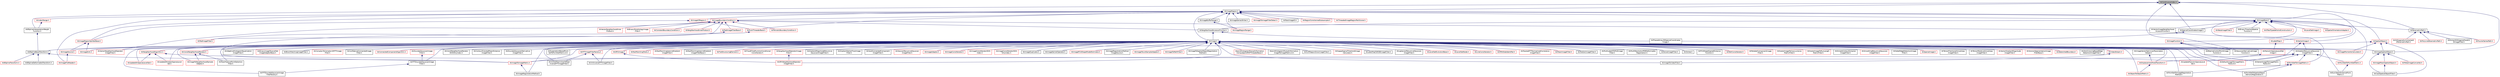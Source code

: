 digraph "itkContinuousIndex.h"
{
 // LATEX_PDF_SIZE
  edge [fontname="Helvetica",fontsize="10",labelfontname="Helvetica",labelfontsize="10"];
  node [fontname="Helvetica",fontsize="10",shape=record];
  Node1 [label="itkContinuousIndex.h",height=0.2,width=0.4,color="black", fillcolor="grey75", style="filled", fontcolor="black",tooltip=" "];
  Node1 -> Node2 [dir="back",color="midnightblue",fontsize="10",style="solid",fontname="Helvetica"];
  Node2 [label="itkBSplineInterpolationWeight\lFunction.h",height=0.2,width=0.4,color="black", fillcolor="white", style="filled",URL="$itkBSplineInterpolationWeightFunction_8h.html",tooltip=" "];
  Node2 -> Node3 [dir="back",color="midnightblue",fontsize="10",style="solid",fontname="Helvetica"];
  Node3 [label="itkBSplineBaseTransform.h",height=0.2,width=0.4,color="black", fillcolor="white", style="filled",URL="$itkBSplineBaseTransform_8h.html",tooltip=" "];
  Node3 -> Node4 [dir="back",color="midnightblue",fontsize="10",style="solid",fontname="Helvetica"];
  Node4 [label="itkBSplineDeformableTransform.h",height=0.2,width=0.4,color="black", fillcolor="white", style="filled",URL="$itkBSplineDeformableTransform_8h.html",tooltip=" "];
  Node3 -> Node5 [dir="back",color="midnightblue",fontsize="10",style="solid",fontname="Helvetica"];
  Node5 [label="itkBSplineTransform.h",height=0.2,width=0.4,color="red", fillcolor="white", style="filled",URL="$itkBSplineTransform_8h.html",tooltip=" "];
  Node3 -> Node7 [dir="back",color="midnightblue",fontsize="10",style="solid",fontname="Helvetica"];
  Node7 [label="itkImageToImageMetric.h",height=0.2,width=0.4,color="red", fillcolor="white", style="filled",URL="$itkImageToImageMetric_8h.html",tooltip=" "];
  Node7 -> Node16 [dir="back",color="midnightblue",fontsize="10",style="solid",fontname="Helvetica"];
  Node16 [label="itkImageRegistrationMethod.h",height=0.2,width=0.4,color="black", fillcolor="white", style="filled",URL="$itkImageRegistrationMethod_8h.html",tooltip=" "];
  Node1 -> Node26 [dir="back",color="midnightblue",fontsize="10",style="solid",fontname="Helvetica"];
  Node26 [label="itkGaussianDerivativeImage\lFunction.h",height=0.2,width=0.4,color="black", fillcolor="white", style="filled",URL="$itkGaussianDerivativeImageFunction_8h.html",tooltip=" "];
  Node1 -> Node27 [dir="back",color="midnightblue",fontsize="10",style="solid",fontname="Helvetica"];
  Node27 [label="itkImageRegion.h",height=0.2,width=0.4,color="black", fillcolor="white", style="filled",URL="$itkImageRegion_8h.html",tooltip=" "];
  Node27 -> Node28 [dir="back",color="midnightblue",fontsize="10",style="solid",fontname="Helvetica"];
  Node28 [label="itkImage.h",height=0.2,width=0.4,color="black", fillcolor="white", style="filled",URL="$itkImage_8h.html",tooltip=" "];
  Node28 -> Node29 [dir="back",color="midnightblue",fontsize="10",style="solid",fontname="Helvetica"];
  Node29 [label="itkAdaptiveHistogramEqualization\lImageFilter.h",height=0.2,width=0.4,color="black", fillcolor="white", style="filled",URL="$itkAdaptiveHistogramEqualizationImageFilter_8h.html",tooltip=" "];
  Node28 -> Node3 [dir="back",color="midnightblue",fontsize="10",style="solid",fontname="Helvetica"];
  Node28 -> Node30 [dir="back",color="midnightblue",fontsize="10",style="solid",fontname="Helvetica"];
  Node30 [label="itkBSplineControlPointImage\lFunction.h",height=0.2,width=0.4,color="black", fillcolor="white", style="filled",URL="$itkBSplineControlPointImageFunction_8h.html",tooltip=" "];
  Node28 -> Node31 [dir="back",color="midnightblue",fontsize="10",style="solid",fontname="Helvetica"];
  Node31 [label="itkBinaryImageToLevelSet\lImageAdaptorBase.h",height=0.2,width=0.4,color="red", fillcolor="white", style="filled",URL="$itkBinaryImageToLevelSetImageAdaptorBase_8h.html",tooltip=" "];
  Node28 -> Node33 [dir="back",color="midnightblue",fontsize="10",style="solid",fontname="Helvetica"];
  Node33 [label="itkBlockMatchingImageFilter.h",height=0.2,width=0.4,color="black", fillcolor="white", style="filled",URL="$itkBlockMatchingImageFilter_8h.html",tooltip=" "];
  Node28 -> Node34 [dir="back",color="midnightblue",fontsize="10",style="solid",fontname="Helvetica"];
  Node34 [label="itkComplexToComplex1DFFTImage\lFilter.h",height=0.2,width=0.4,color="red", fillcolor="white", style="filled",URL="$itkComplexToComplex1DFFTImageFilter_8h.html",tooltip=" "];
  Node28 -> Node37 [dir="back",color="midnightblue",fontsize="10",style="solid",fontname="Helvetica"];
  Node37 [label="itkConfidenceConnectedImage\lFilter.h",height=0.2,width=0.4,color="black", fillcolor="white", style="filled",URL="$itkConfidenceConnectedImageFilter_8h.html",tooltip=" "];
  Node28 -> Node38 [dir="back",color="midnightblue",fontsize="10",style="solid",fontname="Helvetica"];
  Node38 [label="itkConnectedComponentAlgorithm.h",height=0.2,width=0.4,color="red", fillcolor="white", style="filled",URL="$itkConnectedComponentAlgorithm_8h.html",tooltip=" "];
  Node28 -> Node42 [dir="back",color="midnightblue",fontsize="10",style="solid",fontname="Helvetica"];
  Node42 [label="itkConstNeighborhoodIterator.h",height=0.2,width=0.4,color="red", fillcolor="white", style="filled",URL="$itkConstNeighborhoodIterator_8h.html",tooltip=" "];
  Node42 -> Node138 [dir="back",color="midnightblue",fontsize="10",style="solid",fontname="Helvetica"];
  Node138 [label="itkImageToNeighborhoodSample\lAdaptor.h",height=0.2,width=0.4,color="red", fillcolor="white", style="filled",URL="$itkImageToNeighborhoodSampleAdaptor_8h.html",tooltip=" "];
  Node42 -> Node147 [dir="back",color="midnightblue",fontsize="10",style="solid",fontname="Helvetica"];
  Node147 [label="itkMaskFeaturePointSelection\lFilter.h",height=0.2,width=0.4,color="black", fillcolor="white", style="filled",URL="$itkMaskFeaturePointSelectionFilter_8h.html",tooltip=" "];
  Node28 -> Node211 [dir="back",color="midnightblue",fontsize="10",style="solid",fontname="Helvetica"];
  Node211 [label="itkConstNeighborhoodIterator\lWithOnlyIndex.h",height=0.2,width=0.4,color="black", fillcolor="white", style="filled",URL="$itkConstNeighborhoodIteratorWithOnlyIndex_8h.html",tooltip=" "];
  Node28 -> Node212 [dir="back",color="midnightblue",fontsize="10",style="solid",fontname="Helvetica"];
  Node212 [label="itkContourDirectedMeanDistance\lImageFilter.h",height=0.2,width=0.4,color="black", fillcolor="white", style="filled",URL="$itkContourDirectedMeanDistanceImageFilter_8h.html",tooltip=" "];
  Node28 -> Node213 [dir="back",color="midnightblue",fontsize="10",style="solid",fontname="Helvetica"];
  Node213 [label="itkDefaultImageToImageMetric\lTraitsv4.h",height=0.2,width=0.4,color="red", fillcolor="white", style="filled",URL="$itkDefaultImageToImageMetricTraitsv4_8h.html",tooltip=" "];
  Node28 -> Node225 [dir="back",color="midnightblue",fontsize="10",style="solid",fontname="Helvetica"];
  Node225 [label="itkDiscreteGaussianDerivative\lImageFilter.h",height=0.2,width=0.4,color="black", fillcolor="white", style="filled",URL="$itkDiscreteGaussianDerivativeImageFilter_8h.html",tooltip=" "];
  Node28 -> Node226 [dir="back",color="midnightblue",fontsize="10",style="solid",fontname="Helvetica"];
  Node226 [label="itkDiscreteGaussianImage\lFilter.h",height=0.2,width=0.4,color="red", fillcolor="white", style="filled",URL="$itkDiscreteGaussianImageFilter_8h.html",tooltip=" "];
  Node226 -> Node227 [dir="back",color="midnightblue",fontsize="10",style="solid",fontname="Helvetica"];
  Node227 [label="itkFFTDiscreteGaussianImage\lFilter.h",height=0.2,width=0.4,color="black", fillcolor="white", style="filled",URL="$itkFFTDiscreteGaussianImageFilter_8h.html",tooltip=" "];
  Node227 -> Node228 [dir="back",color="midnightblue",fontsize="10",style="solid",fontname="Helvetica"];
  Node228 [label="itkFFTDiscreteGaussianImage\lFilterFactory.h",height=0.2,width=0.4,color="black", fillcolor="white", style="filled",URL="$itkFFTDiscreteGaussianImageFilterFactory_8h.html",tooltip=" "];
  Node28 -> Node230 [dir="back",color="midnightblue",fontsize="10",style="solid",fontname="Helvetica"];
  Node230 [label="itkDisplacementFieldTransform.h",height=0.2,width=0.4,color="red", fillcolor="white", style="filled",URL="$itkDisplacementFieldTransform_8h.html",tooltip=" "];
  Node230 -> Node236 [dir="back",color="midnightblue",fontsize="10",style="solid",fontname="Helvetica"];
  Node236 [label="itkObjectToObjectMetric.h",height=0.2,width=0.4,color="red", fillcolor="white", style="filled",URL="$itkObjectToObjectMetric_8h.html",tooltip=" "];
  Node28 -> Node248 [dir="back",color="midnightblue",fontsize="10",style="solid",fontname="Helvetica"];
  Node248 [label="itkEuclideanDistancePoint\lMetric.h",height=0.2,width=0.4,color="black", fillcolor="white", style="filled",URL="$itkEuclideanDistancePointMetric_8h.html",tooltip=" "];
  Node28 -> Node241 [dir="back",color="midnightblue",fontsize="10",style="solid",fontname="Helvetica"];
  Node241 [label="itkExpectationBasedPoint\lSetToPointSetMetricv4.h",height=0.2,width=0.4,color="black", fillcolor="white", style="filled",URL="$itkExpectationBasedPointSetToPointSetMetricv4_8h.html",tooltip=" "];
  Node28 -> Node227 [dir="back",color="midnightblue",fontsize="10",style="solid",fontname="Helvetica"];
  Node28 -> Node228 [dir="back",color="midnightblue",fontsize="10",style="solid",fontname="Helvetica"];
  Node28 -> Node249 [dir="back",color="midnightblue",fontsize="10",style="solid",fontname="Helvetica"];
  Node249 [label="itkFFTImageFilterFactory.h",height=0.2,width=0.4,color="red", fillcolor="white", style="filled",URL="$itkFFTImageFilterFactory_8h.html",tooltip=" "];
  Node249 -> Node260 [dir="back",color="midnightblue",fontsize="10",style="solid",fontname="Helvetica"];
  Node260 [label="itkVnlHalfHermitianToReal\lInverseFFTImageFilter.h",height=0.2,width=0.4,color="black", fillcolor="white", style="filled",URL="$itkVnlHalfHermitianToRealInverseFFTImageFilter_8h.html",tooltip=" "];
  Node249 -> Node262 [dir="back",color="midnightblue",fontsize="10",style="solid",fontname="Helvetica"];
  Node262 [label="itkVnlInverseFFTImageFilter.h",height=0.2,width=0.4,color="black", fillcolor="white", style="filled",URL="$itkVnlInverseFFTImageFilter_8h.html",tooltip=" "];
  Node28 -> Node264 [dir="back",color="midnightblue",fontsize="10",style="solid",fontname="Helvetica"];
  Node264 [label="itkFastMarchingTraits.h",height=0.2,width=0.4,color="red", fillcolor="white", style="filled",URL="$itkFastMarchingTraits_8h.html",tooltip=" "];
  Node28 -> Node272 [dir="back",color="midnightblue",fontsize="10",style="solid",fontname="Helvetica"];
  Node272 [label="itkFastMarchingUpwindGradient\lImageFilter.h",height=0.2,width=0.4,color="red", fillcolor="white", style="filled",URL="$itkFastMarchingUpwindGradientImageFilter_8h.html",tooltip=" "];
  Node28 -> Node188 [dir="back",color="midnightblue",fontsize="10",style="solid",fontname="Helvetica"];
  Node188 [label="itkFastMarchingUpwindGradient\lImageFilterBase.h",height=0.2,width=0.4,color="black", fillcolor="white", style="filled",URL="$itkFastMarchingUpwindGradientImageFilterBase_8h.html",tooltip=" "];
  Node28 -> Node274 [dir="back",color="midnightblue",fontsize="10",style="solid",fontname="Helvetica"];
  Node274 [label="itkFlatStructuringElement.h",height=0.2,width=0.4,color="red", fillcolor="white", style="filled",URL="$itkFlatStructuringElement_8h.html",tooltip=" "];
  Node28 -> Node277 [dir="back",color="midnightblue",fontsize="10",style="solid",fontname="Helvetica"];
  Node277 [label="itkFloodFilledFunctionConditional\lConstIterator.h",height=0.2,width=0.4,color="red", fillcolor="white", style="filled",URL="$itkFloodFilledFunctionConditionalConstIterator_8h.html",tooltip=" "];
  Node28 -> Node282 [dir="back",color="midnightblue",fontsize="10",style="solid",fontname="Helvetica"];
  Node282 [label="itkGPUImage.h",height=0.2,width=0.4,color="red", fillcolor="white", style="filled",URL="$itkGPUImage_8h.html",tooltip=" "];
  Node282 -> Node292 [dir="back",color="midnightblue",fontsize="10",style="solid",fontname="Helvetica"];
  Node292 [label="itkGPUNeighborhoodOperator\lImageFilter.h",height=0.2,width=0.4,color="red", fillcolor="white", style="filled",URL="$itkGPUNeighborhoodOperatorImageFilter_8h.html",tooltip=" "];
  Node28 -> Node292 [dir="back",color="midnightblue",fontsize="10",style="solid",fontname="Helvetica"];
  Node28 -> Node26 [dir="back",color="midnightblue",fontsize="10",style="solid",fontname="Helvetica"];
  Node28 -> Node294 [dir="back",color="midnightblue",fontsize="10",style="solid",fontname="Helvetica"];
  Node294 [label="itkGradientMagnitudeRecursive\lGaussianImageFilter.h",height=0.2,width=0.4,color="black", fillcolor="white", style="filled",URL="$itkGradientMagnitudeRecursiveGaussianImageFilter_8h.html",tooltip=" "];
  Node28 -> Node295 [dir="back",color="midnightblue",fontsize="10",style="solid",fontname="Helvetica"];
  Node295 [label="itkGradientRecursiveGaussian\lImageFilter.h",height=0.2,width=0.4,color="black", fillcolor="white", style="filled",URL="$itkGradientRecursiveGaussianImageFilter_8h.html",tooltip=" "];
  Node295 -> Node213 [dir="back",color="midnightblue",fontsize="10",style="solid",fontname="Helvetica"];
  Node295 -> Node7 [dir="back",color="midnightblue",fontsize="10",style="solid",fontname="Helvetica"];
  Node295 -> Node296 [dir="back",color="midnightblue",fontsize="10",style="solid",fontname="Helvetica"];
  Node296 [label="itkPointSetToImageMetric.h",height=0.2,width=0.4,color="red", fillcolor="white", style="filled",URL="$itkPointSetToImageMetric_8h.html",tooltip=" "];
  Node296 -> Node300 [dir="back",color="midnightblue",fontsize="10",style="solid",fontname="Helvetica"];
  Node300 [label="itkPointSetToImageRegistration\lMethod.h",height=0.2,width=0.4,color="black", fillcolor="white", style="filled",URL="$itkPointSetToImageRegistrationMethod_8h.html",tooltip=" "];
  Node296 -> Node301 [dir="back",color="midnightblue",fontsize="10",style="solid",fontname="Helvetica"];
  Node301 [label="itkPointSetToSpatialObject\lDemonsRegistration.h",height=0.2,width=0.4,color="black", fillcolor="white", style="filled",URL="$itkPointSetToSpatialObjectDemonsRegistration_8h.html",tooltip=" "];
  Node295 -> Node302 [dir="back",color="midnightblue",fontsize="10",style="solid",fontname="Helvetica"];
  Node302 [label="itkPointSetToPointSetMetric.h",height=0.2,width=0.4,color="red", fillcolor="white", style="filled",URL="$itkPointSetToPointSetMetric_8h.html",tooltip=" "];
  Node302 -> Node248 [dir="back",color="midnightblue",fontsize="10",style="solid",fontname="Helvetica"];
  Node295 -> Node304 [dir="back",color="midnightblue",fontsize="10",style="solid",fontname="Helvetica"];
  Node304 [label="itkVectorImageToImageMetric\lTraitsv4.h",height=0.2,width=0.4,color="black", fillcolor="white", style="filled",URL="$itkVectorImageToImageMetricTraitsv4_8h.html",tooltip=" "];
  Node28 -> Node305 [dir="back",color="midnightblue",fontsize="10",style="solid",fontname="Helvetica"];
  Node305 [label="itkGradientVectorFlowImage\lFilter.h",height=0.2,width=0.4,color="black", fillcolor="white", style="filled",URL="$itkGradientVectorFlowImageFilter_8h.html",tooltip=" "];
  Node28 -> Node306 [dir="back",color="midnightblue",fontsize="10",style="solid",fontname="Helvetica"];
  Node306 [label="itkHardConnectedComponent\lImageFilter.h",height=0.2,width=0.4,color="black", fillcolor="white", style="filled",URL="$itkHardConnectedComponentImageFilter_8h.html",tooltip=" "];
  Node28 -> Node307 [dir="back",color="midnightblue",fontsize="10",style="solid",fontname="Helvetica"];
  Node307 [label="itkHessianRecursiveGaussian\lImageFilter.h",height=0.2,width=0.4,color="red", fillcolor="white", style="filled",URL="$itkHessianRecursiveGaussianImageFilter_8h.html",tooltip=" "];
  Node28 -> Node309 [dir="back",color="midnightblue",fontsize="10",style="solid",fontname="Helvetica"];
  Node309 [label="itkImageAdaptor.h",height=0.2,width=0.4,color="red", fillcolor="white", style="filled",URL="$itkImageAdaptor_8h.html",tooltip=" "];
  Node28 -> Node336 [dir="back",color="midnightblue",fontsize="10",style="solid",fontname="Helvetica"];
  Node336 [label="itkImageConstIterator.h",height=0.2,width=0.4,color="red", fillcolor="white", style="filled",URL="$itkImageConstIterator_8h.html",tooltip=" "];
  Node28 -> Node383 [dir="back",color="midnightblue",fontsize="10",style="solid",fontname="Helvetica"];
  Node383 [label="itkImageConstIteratorWith\lIndex.h",height=0.2,width=0.4,color="red", fillcolor="white", style="filled",URL="$itkImageConstIteratorWithIndex_8h.html",tooltip=" "];
  Node28 -> Node527 [dir="back",color="midnightblue",fontsize="10",style="solid",fontname="Helvetica"];
  Node527 [label="itkImageConstIteratorWith\lOnlyIndex.h",height=0.2,width=0.4,color="red", fillcolor="white", style="filled",URL="$itkImageConstIteratorWithOnlyIndex_8h.html",tooltip=" "];
  Node28 -> Node530 [dir="back",color="midnightblue",fontsize="10",style="solid",fontname="Helvetica"];
  Node530 [label="itkImageDuplicator.h",height=0.2,width=0.4,color="black", fillcolor="white", style="filled",URL="$itkImageDuplicator_8h.html",tooltip=" "];
  Node28 -> Node531 [dir="back",color="midnightblue",fontsize="10",style="solid",fontname="Helvetica"];
  Node531 [label="itkImageKernelOperator.h",height=0.2,width=0.4,color="black", fillcolor="white", style="filled",URL="$itkImageKernelOperator_8h.html",tooltip=" "];
  Node28 -> Node532 [dir="back",color="midnightblue",fontsize="10",style="solid",fontname="Helvetica"];
  Node532 [label="itkImageMomentsCalculator.h",height=0.2,width=0.4,color="red", fillcolor="white", style="filled",URL="$itkImageMomentsCalculator_8h.html",tooltip=" "];
  Node28 -> Node357 [dir="back",color="midnightblue",fontsize="10",style="solid",fontname="Helvetica"];
  Node357 [label="itkImagePCAShapeModelEstimator.h",height=0.2,width=0.4,color="red", fillcolor="white", style="filled",URL="$itkImagePCAShapeModelEstimator_8h.html",tooltip=" "];
  Node28 -> Node16 [dir="back",color="midnightblue",fontsize="10",style="solid",fontname="Helvetica"];
  Node28 -> Node408 [dir="back",color="midnightblue",fontsize="10",style="solid",fontname="Helvetica"];
  Node408 [label="itkImageRegistrationMethod\lImageSource.h",height=0.2,width=0.4,color="black", fillcolor="white", style="filled",URL="$itkImageRegistrationMethodImageSource_8h.html",tooltip=" "];
  Node28 -> Node535 [dir="back",color="midnightblue",fontsize="10",style="solid",fontname="Helvetica"];
  Node535 [label="itkImageSink.h",height=0.2,width=0.4,color="red", fillcolor="white", style="filled",URL="$itkImageSink_8h.html",tooltip=" "];
  Node28 -> Node556 [dir="back",color="midnightblue",fontsize="10",style="solid",fontname="Helvetica"];
  Node556 [label="itkImageSource.h",height=0.2,width=0.4,color="red", fillcolor="white", style="filled",URL="$itkImageSource_8h.html",tooltip=" "];
  Node556 -> Node563 [dir="back",color="midnightblue",fontsize="10",style="solid",fontname="Helvetica"];
  Node563 [label="itkImageFileReader.h",height=0.2,width=0.4,color="red", fillcolor="white", style="filled",URL="$itkImageFileReader_8h.html",tooltip=" "];
  Node28 -> Node804 [dir="back",color="midnightblue",fontsize="10",style="solid",fontname="Helvetica"];
  Node804 [label="itkImageSpatialObject.h",height=0.2,width=0.4,color="black", fillcolor="white", style="filled",URL="$itkImageSpatialObject_8h.html",tooltip=" "];
  Node804 -> Node524 [dir="back",color="midnightblue",fontsize="10",style="solid",fontname="Helvetica"];
  Node524 [label="itkCastSpatialObjectFilter.h",height=0.2,width=0.4,color="black", fillcolor="white", style="filled",URL="$itkCastSpatialObjectFilter_8h.html",tooltip=" "];
  Node804 -> Node523 [dir="back",color="midnightblue",fontsize="10",style="solid",fontname="Helvetica"];
  Node523 [label="itkImageMaskSpatialObject.h",height=0.2,width=0.4,color="red", fillcolor="white", style="filled",URL="$itkImageMaskSpatialObject_8h.html",tooltip=" "];
  Node523 -> Node524 [dir="back",color="midnightblue",fontsize="10",style="solid",fontname="Helvetica"];
  Node804 -> Node805 [dir="back",color="midnightblue",fontsize="10",style="solid",fontname="Helvetica"];
  Node805 [label="itkMetaImageConverter.h",height=0.2,width=0.4,color="red", fillcolor="white", style="filled",URL="$itkMetaImageConverter_8h.html",tooltip=" "];
  Node28 -> Node362 [dir="back",color="midnightblue",fontsize="10",style="solid",fontname="Helvetica"];
  Node362 [label="itkImageToListSampleAdaptor.h",height=0.2,width=0.4,color="red", fillcolor="white", style="filled",URL="$itkImageToListSampleAdaptor_8h.html",tooltip=" "];
  Node28 -> Node138 [dir="back",color="midnightblue",fontsize="10",style="solid",fontname="Helvetica"];
  Node28 -> Node806 [dir="back",color="midnightblue",fontsize="10",style="solid",fontname="Helvetica"];
  Node806 [label="itkImageToPathFilter.h",height=0.2,width=0.4,color="red", fillcolor="white", style="filled",URL="$itkImageToPathFilter_8h.html",tooltip=" "];
  Node28 -> Node807 [dir="back",color="midnightblue",fontsize="10",style="solid",fontname="Helvetica"];
  Node807 [label="itkImageToSpatialObjectRegistration\lMethod.h",height=0.2,width=0.4,color="black", fillcolor="white", style="filled",URL="$itkImageToSpatialObjectRegistrationMethod_8h.html",tooltip=" "];
  Node28 -> Node808 [dir="back",color="midnightblue",fontsize="10",style="solid",fontname="Helvetica"];
  Node808 [label="itkImageToVideoFilter.h",height=0.2,width=0.4,color="black", fillcolor="white", style="filled",URL="$itkImageToVideoFilter_8h.html",tooltip=" "];
  Node28 -> Node809 [dir="back",color="midnightblue",fontsize="10",style="solid",fontname="Helvetica"];
  Node809 [label="itkImageVectorOptimizerParameters\lHelper.h",height=0.2,width=0.4,color="black", fillcolor="white", style="filled",URL="$itkImageVectorOptimizerParametersHelper_8h.html",tooltip=" "];
  Node809 -> Node230 [dir="back",color="midnightblue",fontsize="10",style="solid",fontname="Helvetica"];
  Node28 -> Node810 [dir="back",color="midnightblue",fontsize="10",style="solid",fontname="Helvetica"];
  Node810 [label="itkJointHistogramMutualInformation\lComputeJointPDFThreaderBase.h",height=0.2,width=0.4,color="red", fillcolor="white", style="filled",URL="$itkJointHistogramMutualInformationComputeJointPDFThreaderBase_8h.html",tooltip=" "];
  Node28 -> Node222 [dir="back",color="midnightblue",fontsize="10",style="solid",fontname="Helvetica"];
  Node222 [label="itkJointHistogramMutualInformation\lImageToImageMetricv4.h",height=0.2,width=0.4,color="black", fillcolor="white", style="filled",URL="$itkJointHistogramMutualInformationImageToImageMetricv4_8h.html",tooltip=" "];
  Node28 -> Node369 [dir="back",color="midnightblue",fontsize="10",style="solid",fontname="Helvetica"];
  Node369 [label="itkKLMRegionGrowImageFilter.h",height=0.2,width=0.4,color="black", fillcolor="white", style="filled",URL="$itkKLMRegionGrowImageFilter_8h.html",tooltip=" "];
  Node28 -> Node812 [dir="back",color="midnightblue",fontsize="10",style="solid",fontname="Helvetica"];
  Node812 [label="itkKappaSigmaThresholdImage\lCalculator.h",height=0.2,width=0.4,color="red", fillcolor="white", style="filled",URL="$itkKappaSigmaThresholdImageCalculator_8h.html",tooltip=" "];
  Node28 -> Node723 [dir="back",color="midnightblue",fontsize="10",style="solid",fontname="Helvetica"];
  Node723 [label="itkLabelMapToRGBImageFilter.h",height=0.2,width=0.4,color="black", fillcolor="white", style="filled",URL="$itkLabelMapToRGBImageFilter_8h.html",tooltip=" "];
  Node28 -> Node663 [dir="back",color="midnightblue",fontsize="10",style="solid",fontname="Helvetica"];
  Node663 [label="itkLaplacianRecursiveGaussian\lImageFilter.h",height=0.2,width=0.4,color="black", fillcolor="white", style="filled",URL="$itkLaplacianRecursiveGaussianImageFilter_8h.html",tooltip=" "];
  Node28 -> Node412 [dir="back",color="midnightblue",fontsize="10",style="solid",fontname="Helvetica"];
  Node412 [label="itkLevelSetEvolutionBase.h",height=0.2,width=0.4,color="red", fillcolor="white", style="filled",URL="$itkLevelSetEvolutionBase_8h.html",tooltip=" "];
  Node28 -> Node813 [dir="back",color="midnightblue",fontsize="10",style="solid",fontname="Helvetica"];
  Node813 [label="itkLevelSetNode.h",height=0.2,width=0.4,color="red", fillcolor="white", style="filled",URL="$itkLevelSetNode_8h.html",tooltip=" "];
  Node28 -> Node819 [dir="back",color="midnightblue",fontsize="10",style="solid",fontname="Helvetica"];
  Node819 [label="itkLineConstIterator.h",height=0.2,width=0.4,color="red", fillcolor="white", style="filled",URL="$itkLineConstIterator_8h.html",tooltip=" "];
  Node28 -> Node821 [dir="back",color="midnightblue",fontsize="10",style="solid",fontname="Helvetica"];
  Node821 [label="itkMRASlabIdentifier.h",height=0.2,width=0.4,color="red", fillcolor="white", style="filled",URL="$itkMRASlabIdentifier_8h.html",tooltip=" "];
  Node28 -> Node822 [dir="back",color="midnightblue",fontsize="10",style="solid",fontname="Helvetica"];
  Node822 [label="itkMalcolmSparseLevelSet\lImage.h",height=0.2,width=0.4,color="red", fillcolor="white", style="filled",URL="$itkMalcolmSparseLevelSetImage_8h.html",tooltip=" "];
  Node822 -> Node178 [dir="back",color="midnightblue",fontsize="10",style="solid",fontname="Helvetica"];
  Node178 [label="itkUpdateMalcolmSparseLevel\lSet.h",height=0.2,width=0.4,color="red", fillcolor="white", style="filled",URL="$itkUpdateMalcolmSparseLevelSet_8h.html",tooltip=" "];
  Node28 -> Node147 [dir="back",color="midnightblue",fontsize="10",style="solid",fontname="Helvetica"];
  Node28 -> Node728 [dir="back",color="midnightblue",fontsize="10",style="solid",fontname="Helvetica"];
  Node728 [label="itkMaskedFFTNormalizedCorrelation\lImageFilter.h",height=0.2,width=0.4,color="red", fillcolor="white", style="filled",URL="$itkMaskedFFTNormalizedCorrelationImageFilter_8h.html",tooltip=" "];
  Node28 -> Node454 [dir="back",color="midnightblue",fontsize="10",style="solid",fontname="Helvetica"];
  Node454 [label="itkMeanImageFilter.h",height=0.2,width=0.4,color="red", fillcolor="white", style="filled",URL="$itkMeanImageFilter_8h.html",tooltip=" "];
  Node28 -> Node455 [dir="back",color="midnightblue",fontsize="10",style="solid",fontname="Helvetica"];
  Node455 [label="itkMedianImageFilter.h",height=0.2,width=0.4,color="black", fillcolor="white", style="filled",URL="$itkMedianImageFilter_8h.html",tooltip=" "];
  Node28 -> Node374 [dir="back",color="midnightblue",fontsize="10",style="solid",fontname="Helvetica"];
  Node374 [label="itkMultiLabelSTAPLEImage\lFilter.h",height=0.2,width=0.4,color="black", fillcolor="white", style="filled",URL="$itkMultiLabelSTAPLEImageFilter_8h.html",tooltip=" "];
  Node28 -> Node84 [dir="back",color="midnightblue",fontsize="10",style="solid",fontname="Helvetica"];
  Node84 [label="itkMultiResolutionPDEDeformable\lRegistration.h",height=0.2,width=0.4,color="black", fillcolor="white", style="filled",URL="$itkMultiResolutionPDEDeformableRegistration_8h.html",tooltip=" "];
  Node28 -> Node201 [dir="back",color="midnightblue",fontsize="10",style="solid",fontname="Helvetica"];
  Node201 [label="itkNeighborhoodAlgorithm.h",height=0.2,width=0.4,color="red", fillcolor="white", style="filled",URL="$itkNeighborhoodAlgorithm_8h.html",tooltip=" "];
  Node201 -> Node178 [dir="back",color="midnightblue",fontsize="10",style="solid",fontname="Helvetica"];
  Node201 -> Node180 [dir="back",color="midnightblue",fontsize="10",style="solid",fontname="Helvetica"];
  Node180 [label="itkUpdateShiSparseLevelSet.h",height=0.2,width=0.4,color="red", fillcolor="white", style="filled",URL="$itkUpdateShiSparseLevelSet_8h.html",tooltip=" "];
  Node201 -> Node181 [dir="back",color="midnightblue",fontsize="10",style="solid",fontname="Helvetica"];
  Node181 [label="itkUpdateWhitakerSparseLevel\lSet.h",height=0.2,width=0.4,color="red", fillcolor="white", style="filled",URL="$itkUpdateWhitakerSparseLevelSet_8h.html",tooltip=" "];
  Node28 -> Node736 [dir="back",color="midnightblue",fontsize="10",style="solid",fontname="Helvetica"];
  Node736 [label="itkNeighborhoodOperatorImage\lFilter.h",height=0.2,width=0.4,color="red", fillcolor="white", style="filled",URL="$itkNeighborhoodOperatorImageFilter_8h.html",tooltip=" "];
  Node736 -> Node292 [dir="back",color="midnightblue",fontsize="10",style="solid",fontname="Helvetica"];
  Node28 -> Node456 [dir="back",color="midnightblue",fontsize="10",style="solid",fontname="Helvetica"];
  Node456 [label="itkNoiseImageFilter.h",height=0.2,width=0.4,color="black", fillcolor="white", style="filled",URL="$itkNoiseImageFilter_8h.html",tooltip=" "];
  Node28 -> Node236 [dir="back",color="midnightblue",fontsize="10",style="solid",fontname="Helvetica"];
  Node28 -> Node823 [dir="back",color="midnightblue",fontsize="10",style="solid",fontname="Helvetica"];
  Node823 [label="itkOctree.h",height=0.2,width=0.4,color="black", fillcolor="white", style="filled",URL="$itkOctree_8h.html",tooltip=" "];
  Node28 -> Node824 [dir="back",color="midnightblue",fontsize="10",style="solid",fontname="Helvetica"];
  Node824 [label="itkPCAShapeSignedDistance\lFunction.h",height=0.2,width=0.4,color="black", fillcolor="white", style="filled",URL="$itkPCAShapeSignedDistanceFunction_8h.html",tooltip=" "];
  Node28 -> Node825 [dir="back",color="midnightblue",fontsize="10",style="solid",fontname="Helvetica"];
  Node825 [label="itkPathConstIterator.h",height=0.2,width=0.4,color="red", fillcolor="white", style="filled",URL="$itkPathConstIterator_8h.html",tooltip=" "];
  Node28 -> Node300 [dir="back",color="midnightblue",fontsize="10",style="solid",fontname="Helvetica"];
  Node28 -> Node301 [dir="back",color="midnightblue",fontsize="10",style="solid",fontname="Helvetica"];
  Node28 -> Node664 [dir="back",color="midnightblue",fontsize="10",style="solid",fontname="Helvetica"];
  Node664 [label="itkRelabelComponentImage\lFilter.h",height=0.2,width=0.4,color="red", fillcolor="white", style="filled",URL="$itkRelabelComponentImageFilter_8h.html",tooltip=" "];
  Node28 -> Node827 [dir="back",color="midnightblue",fontsize="10",style="solid",fontname="Helvetica"];
  Node827 [label="itkScalarImageToCooccurrence\lMatrixFilter.h",height=0.2,width=0.4,color="red", fillcolor="white", style="filled",URL="$itkScalarImageToCooccurrenceMatrixFilter_8h.html",tooltip=" "];
  Node28 -> Node829 [dir="back",color="midnightblue",fontsize="10",style="solid",fontname="Helvetica"];
  Node829 [label="itkScalarImageToRunLength\lMatrixFilter.h",height=0.2,width=0.4,color="red", fillcolor="white", style="filled",URL="$itkScalarImageToRunLengthMatrixFilter_8h.html",tooltip=" "];
  Node28 -> Node457 [dir="back",color="midnightblue",fontsize="10",style="solid",fontname="Helvetica"];
  Node457 [label="itkSimpleContourExtractor\lImageFilter.h",height=0.2,width=0.4,color="black", fillcolor="white", style="filled",URL="$itkSimpleContourExtractorImageFilter_8h.html",tooltip=" "];
  Node28 -> Node459 [dir="back",color="midnightblue",fontsize="10",style="solid",fontname="Helvetica"];
  Node459 [label="itkSmoothingRecursiveGaussian\lImageFilter.h",height=0.2,width=0.4,color="red", fillcolor="white", style="filled",URL="$itkSmoothingRecursiveGaussianImageFilter_8h.html",tooltip=" "];
  Node28 -> Node774 [dir="back",color="midnightblue",fontsize="10",style="solid",fontname="Helvetica"];
  Node774 [label="itkSobelEdgeDetectionImage\lFilter.h",height=0.2,width=0.4,color="black", fillcolor="white", style="filled",URL="$itkSobelEdgeDetectionImageFilter_8h.html",tooltip=" "];
  Node28 -> Node831 [dir="back",color="midnightblue",fontsize="10",style="solid",fontname="Helvetica"];
  Node831 [label="itkSparseImage.h",height=0.2,width=0.4,color="red", fillcolor="white", style="filled",URL="$itkSparseImage_8h.html",tooltip=" "];
  Node28 -> Node473 [dir="back",color="midnightblue",fontsize="10",style="solid",fontname="Helvetica"];
  Node473 [label="itkTensorFractionalAnisotropy\lImageFilter.h",height=0.2,width=0.4,color="black", fillcolor="white", style="filled",URL="$itkTensorFractionalAnisotropyImageFilter_8h.html",tooltip=" "];
  Node28 -> Node474 [dir="back",color="midnightblue",fontsize="10",style="solid",fontname="Helvetica"];
  Node474 [label="itkTensorRelativeAnisotropy\lImageFilter.h",height=0.2,width=0.4,color="black", fillcolor="white", style="filled",URL="$itkTensorRelativeAnisotropyImageFilter_8h.html",tooltip=" "];
  Node28 -> Node178 [dir="back",color="midnightblue",fontsize="10",style="solid",fontname="Helvetica"];
  Node28 -> Node180 [dir="back",color="midnightblue",fontsize="10",style="solid",fontname="Helvetica"];
  Node28 -> Node181 [dir="back",color="midnightblue",fontsize="10",style="solid",fontname="Helvetica"];
  Node28 -> Node206 [dir="back",color="midnightblue",fontsize="10",style="solid",fontname="Helvetica"];
  Node206 [label="itkVectorGradientMagnitude\lImageFilter.h",height=0.2,width=0.4,color="red", fillcolor="white", style="filled",URL="$itkVectorGradientMagnitudeImageFilter_8h.html",tooltip=" "];
  Node28 -> Node304 [dir="back",color="midnightblue",fontsize="10",style="solid",fontname="Helvetica"];
  Node28 -> Node781 [dir="back",color="midnightblue",fontsize="10",style="solid",fontname="Helvetica"];
  Node781 [label="itkVectorNeighborhoodOperator\lImageFilter.h",height=0.2,width=0.4,color="red", fillcolor="white", style="filled",URL="$itkVectorNeighborhoodOperatorImageFilter_8h.html",tooltip=" "];
  Node28 -> Node832 [dir="back",color="midnightblue",fontsize="10",style="solid",fontname="Helvetica"];
  Node832 [label="itkVideoStream.h",height=0.2,width=0.4,color="red", fillcolor="white", style="filled",URL="$itkVideoStream_8h.html",tooltip=" "];
  Node832 -> Node808 [dir="back",color="midnightblue",fontsize="10",style="solid",fontname="Helvetica"];
  Node28 -> Node260 [dir="back",color="midnightblue",fontsize="10",style="solid",fontname="Helvetica"];
  Node28 -> Node262 [dir="back",color="midnightblue",fontsize="10",style="solid",fontname="Helvetica"];
  Node28 -> Node782 [dir="back",color="midnightblue",fontsize="10",style="solid",fontname="Helvetica"];
  Node782 [label="itkVoronoiSegmentationImage\lFilterBase.h",height=0.2,width=0.4,color="red", fillcolor="white", style="filled",URL="$itkVoronoiSegmentationImageFilterBase_8h.html",tooltip=" "];
  Node28 -> Node840 [dir="back",color="midnightblue",fontsize="10",style="solid",fontname="Helvetica"];
  Node840 [label="itkWatershedBoundary.h",height=0.2,width=0.4,color="red", fillcolor="white", style="filled",URL="$itkWatershedBoundary_8h.html",tooltip=" "];
  Node28 -> Node792 [dir="back",color="midnightblue",fontsize="10",style="solid",fontname="Helvetica"];
  Node792 [label="itkZeroCrossingBasedEdge\lDetectionImageFilter.h",height=0.2,width=0.4,color="black", fillcolor="white", style="filled",URL="$itkZeroCrossingBasedEdgeDetectionImageFilter_8h.html",tooltip=" "];
  Node27 -> Node845 [dir="back",color="midnightblue",fontsize="10",style="solid",fontname="Helvetica"];
  Node845 [label="itkImageBase.h",height=0.2,width=0.4,color="black", fillcolor="white", style="filled",URL="$itkImageBase_8h.html",tooltip=" "];
  Node845 -> Node846 [dir="back",color="midnightblue",fontsize="10",style="solid",fontname="Helvetica"];
  Node846 [label="itkBinaryThresholdSpatial\lFunction.h",height=0.2,width=0.4,color="black", fillcolor="white", style="filled",URL="$itkBinaryThresholdSpatialFunction_8h.html",tooltip=" "];
  Node845 -> Node847 [dir="back",color="midnightblue",fontsize="10",style="solid",fontname="Helvetica"];
  Node847 [label="itkGTestTypedefsAndConstructors.h",height=0.2,width=0.4,color="red", fillcolor="white", style="filled",URL="$itkGTestTypedefsAndConstructors_8h.html",tooltip=" "];
  Node845 -> Node849 [dir="back",color="midnightblue",fontsize="10",style="solid",fontname="Helvetica"];
  Node849 [label="itkImageFunction.h",height=0.2,width=0.4,color="red", fillcolor="white", style="filled",URL="$itkImageFunction_8h.html",tooltip=" "];
  Node849 -> Node30 [dir="back",color="midnightblue",fontsize="10",style="solid",fontname="Helvetica"];
  Node849 -> Node26 [dir="back",color="midnightblue",fontsize="10",style="solid",fontname="Helvetica"];
  Node845 -> Node876 [dir="back",color="midnightblue",fontsize="10",style="solid",fontname="Helvetica"];
  Node876 [label="itkLabelMap.h",height=0.2,width=0.4,color="red", fillcolor="white", style="filled",URL="$itkLabelMap_8h.html",tooltip=" "];
  Node876 -> Node822 [dir="back",color="midnightblue",fontsize="10",style="solid",fontname="Helvetica"];
  Node845 -> Node884 [dir="back",color="midnightblue",fontsize="10",style="solid",fontname="Helvetica"];
  Node884 [label="itkLevelSetImage.h",height=0.2,width=0.4,color="red", fillcolor="white", style="filled",URL="$itkLevelSetImage_8h.html",tooltip=" "];
  Node845 -> Node888 [dir="back",color="midnightblue",fontsize="10",style="solid",fontname="Helvetica"];
  Node888 [label="itkNeighborhoodAccessorFunctor.h",height=0.2,width=0.4,color="black", fillcolor="white", style="filled",URL="$itkNeighborhoodAccessorFunctor_8h.html",tooltip=" "];
  Node888 -> Node28 [dir="back",color="midnightblue",fontsize="10",style="solid",fontname="Helvetica"];
  Node888 -> Node889 [dir="back",color="midnightblue",fontsize="10",style="solid",fontname="Helvetica"];
  Node889 [label="itkPhasedArray3DSpecialCoordinates\lImage.h",height=0.2,width=0.4,color="black", fillcolor="white", style="filled",URL="$itkPhasedArray3DSpecialCoordinatesImage_8h.html",tooltip=" "];
  Node845 -> Node890 [dir="back",color="midnightblue",fontsize="10",style="solid",fontname="Helvetica"];
  Node890 [label="itkParametricPath.h",height=0.2,width=0.4,color="black", fillcolor="white", style="filled",URL="$itkParametricPath_8h.html",tooltip=" "];
  Node890 -> Node623 [dir="back",color="midnightblue",fontsize="10",style="solid",fontname="Helvetica"];
  Node623 [label="itkExtractOrthogonalSwath2\lDImageFilter.h",height=0.2,width=0.4,color="black", fillcolor="white", style="filled",URL="$itkExtractOrthogonalSwath2DImageFilter_8h.html",tooltip=" "];
  Node890 -> Node891 [dir="back",color="midnightblue",fontsize="10",style="solid",fontname="Helvetica"];
  Node891 [label="itkFourierSeriesPath.h",height=0.2,width=0.4,color="red", fillcolor="white", style="filled",URL="$itkFourierSeriesPath_8h.html",tooltip=" "];
  Node890 -> Node893 [dir="back",color="midnightblue",fontsize="10",style="solid",fontname="Helvetica"];
  Node893 [label="itkOrthogonallyCorrected2\lDParametricPath.h",height=0.2,width=0.4,color="red", fillcolor="white", style="filled",URL="$itkOrthogonallyCorrected2DParametricPath_8h.html",tooltip=" "];
  Node890 -> Node895 [dir="back",color="midnightblue",fontsize="10",style="solid",fontname="Helvetica"];
  Node895 [label="itkPolyLineParametricPath.h",height=0.2,width=0.4,color="red", fillcolor="white", style="filled",URL="$itkPolyLineParametricPath_8h.html",tooltip=" "];
  Node845 -> Node296 [dir="back",color="midnightblue",fontsize="10",style="solid",fontname="Helvetica"];
  Node845 -> Node302 [dir="back",color="midnightblue",fontsize="10",style="solid",fontname="Helvetica"];
  Node845 -> Node896 [dir="back",color="midnightblue",fontsize="10",style="solid",fontname="Helvetica"];
  Node896 [label="itkSpatialOrientationAdapter.h",height=0.2,width=0.4,color="red", fillcolor="white", style="filled",URL="$itkSpatialOrientationAdapter_8h.html",tooltip=" "];
  Node845 -> Node897 [dir="back",color="midnightblue",fontsize="10",style="solid",fontname="Helvetica"];
  Node897 [label="itkSpecialCoordinatesImage.h",height=0.2,width=0.4,color="black", fillcolor="white", style="filled",URL="$itkSpecialCoordinatesImage_8h.html",tooltip=" "];
  Node897 -> Node889 [dir="back",color="midnightblue",fontsize="10",style="solid",fontname="Helvetica"];
  Node845 -> Node898 [dir="back",color="midnightblue",fontsize="10",style="solid",fontname="Helvetica"];
  Node898 [label="itkVectorImageNeighborhood\lAccessorFunctor.h",height=0.2,width=0.4,color="black", fillcolor="white", style="filled",URL="$itkVectorImageNeighborhoodAccessorFunctor_8h.html",tooltip=" "];
  Node898 -> Node899 [dir="back",color="midnightblue",fontsize="10",style="solid",fontname="Helvetica"];
  Node899 [label="itkVectorImage.h",height=0.2,width=0.4,color="red", fillcolor="white", style="filled",URL="$itkVectorImage_8h.html",tooltip=" "];
  Node899 -> Node230 [dir="back",color="midnightblue",fontsize="10",style="solid",fontname="Helvetica"];
  Node899 -> Node295 [dir="back",color="midnightblue",fontsize="10",style="solid",fontname="Helvetica"];
  Node845 -> Node789 [dir="back",color="midnightblue",fontsize="10",style="solid",fontname="Helvetica"];
  Node789 [label="itkWarpImageFilter.h",height=0.2,width=0.4,color="red", fillcolor="white", style="filled",URL="$itkWarpImageFilter_8h.html",tooltip=" "];
  Node27 -> Node900 [dir="back",color="midnightblue",fontsize="10",style="solid",fontname="Helvetica"];
  Node900 [label="itkImageBoundaryCondition.h",height=0.2,width=0.4,color="red", fillcolor="white", style="filled",URL="$itkImageBoundaryCondition_8h.html",tooltip=" "];
  Node900 -> Node150 [dir="back",color="midnightblue",fontsize="10",style="solid",fontname="Helvetica"];
  Node150 [label="itkBinaryMorphologyImage\lFilter.h",height=0.2,width=0.4,color="red", fillcolor="white", style="filled",URL="$itkBinaryMorphologyImageFilter_8h.html",tooltip=" "];
  Node900 -> Node901 [dir="back",color="midnightblue",fontsize="10",style="solid",fontname="Helvetica"];
  Node901 [label="itkConstantBoundaryCondition.h",height=0.2,width=0.4,color="red", fillcolor="white", style="filled",URL="$itkConstantBoundaryCondition_8h.html",tooltip=" "];
  Node900 -> Node888 [dir="back",color="midnightblue",fontsize="10",style="solid",fontname="Helvetica"];
  Node900 -> Node202 [dir="back",color="midnightblue",fontsize="10",style="solid",fontname="Helvetica"];
  Node202 [label="itkNeighborhoodInnerProduct.h",height=0.2,width=0.4,color="red", fillcolor="white", style="filled",URL="$itkNeighborhoodInnerProduct_8h.html",tooltip=" "];
  Node900 -> Node743 [dir="back",color="midnightblue",fontsize="10",style="solid",fontname="Helvetica"];
  Node743 [label="itkPadImageFilter.h",height=0.2,width=0.4,color="red", fillcolor="white", style="filled",URL="$itkPadImageFilter_8h.html",tooltip=" "];
  Node900 -> Node741 [dir="back",color="midnightblue",fontsize="10",style="solid",fontname="Helvetica"];
  Node741 [label="itkPadImageFilterBase.h",height=0.2,width=0.4,color="red", fillcolor="white", style="filled",URL="$itkPadImageFilterBase_8h.html",tooltip=" "];
  Node741 -> Node743 [dir="back",color="midnightblue",fontsize="10",style="solid",fontname="Helvetica"];
  Node900 -> Node902 [dir="back",color="midnightblue",fontsize="10",style="solid",fontname="Helvetica"];
  Node902 [label="itkPeriodicBoundaryCondition.h",height=0.2,width=0.4,color="red", fillcolor="white", style="filled",URL="$itkPeriodicBoundaryCondition_8h.html",tooltip=" "];
  Node900 -> Node898 [dir="back",color="midnightblue",fontsize="10",style="solid",fontname="Helvetica"];
  Node900 -> Node208 [dir="back",color="midnightblue",fontsize="10",style="solid",fontname="Helvetica"];
  Node208 [label="itkVectorNeighborhoodInner\lProduct.h",height=0.2,width=0.4,color="red", fillcolor="white", style="filled",URL="$itkVectorNeighborhoodInnerProduct_8h.html",tooltip=" "];
  Node900 -> Node781 [dir="back",color="midnightblue",fontsize="10",style="solid",fontname="Helvetica"];
  Node27 -> Node904 [dir="back",color="midnightblue",fontsize="10",style="solid",fontname="Helvetica"];
  Node904 [label="itkImageBufferRange.h",height=0.2,width=0.4,color="black", fillcolor="white", style="filled",URL="$itkImageBufferRange_8h.html",tooltip=" "];
  Node904 -> Node905 [dir="back",color="midnightblue",fontsize="10",style="solid",fontname="Helvetica"];
  Node905 [label="itkImageRegionRange.h",height=0.2,width=0.4,color="red", fillcolor="white", style="filled",URL="$itkImageRegionRange_8h.html",tooltip=" "];
  Node27 -> Node563 [dir="back",color="midnightblue",fontsize="10",style="solid",fontname="Helvetica"];
  Node27 -> Node906 [dir="back",color="midnightblue",fontsize="10",style="solid",fontname="Helvetica"];
  Node906 [label="itkImageIORegion.h",height=0.2,width=0.4,color="red", fillcolor="white", style="filled",URL="$itkImageIORegion_8h.html",tooltip=" "];
  Node906 -> Node966 [dir="back",color="midnightblue",fontsize="10",style="solid",fontname="Helvetica"];
  Node966 [label="itkImageRegionSplitterBase.h",height=0.2,width=0.4,color="red", fillcolor="white", style="filled",URL="$itkImageRegionSplitterBase_8h.html",tooltip=" "];
  Node966 -> Node535 [dir="back",color="midnightblue",fontsize="10",style="solid",fontname="Helvetica"];
  Node966 -> Node556 [dir="back",color="midnightblue",fontsize="10",style="solid",fontname="Helvetica"];
  Node906 -> Node979 [dir="back",color="midnightblue",fontsize="10",style="solid",fontname="Helvetica"];
  Node979 [label="itkMultiThreaderBase.h",height=0.2,width=0.4,color="red", fillcolor="white", style="filled",URL="$itkMultiThreaderBase_8h.html",tooltip=" "];
  Node979 -> Node7 [dir="back",color="midnightblue",fontsize="10",style="solid",fontname="Helvetica"];
  Node27 -> Node905 [dir="back",color="midnightblue",fontsize="10",style="solid",fontname="Helvetica"];
  Node27 -> Node966 [dir="back",color="midnightblue",fontsize="10",style="solid",fontname="Helvetica"];
  Node27 -> Node928 [dir="back",color="midnightblue",fontsize="10",style="solid",fontname="Helvetica"];
  Node928 [label="itkImageSeriesWriter.h",height=0.2,width=0.4,color="black", fillcolor="white", style="filled",URL="$itkImageSeriesWriter_8h.html",tooltip=" "];
  Node27 -> Node1001 [dir="back",color="midnightblue",fontsize="10",style="solid",fontname="Helvetica"];
  Node1001 [label="itkImageToImageFilterDetail.h",height=0.2,width=0.4,color="red", fillcolor="white", style="filled",URL="$itkImageToImageFilterDetail_8h.html",tooltip=" "];
  Node27 -> Node1003 [dir="back",color="midnightblue",fontsize="10",style="solid",fontname="Helvetica"];
  Node1003 [label="itkIndexRange.h",height=0.2,width=0.4,color="red", fillcolor="white", style="filled",URL="$itkIndexRange_8h.html",tooltip=" "];
  Node1003 -> Node2 [dir="back",color="midnightblue",fontsize="10",style="solid",fontname="Helvetica"];
  Node27 -> Node979 [dir="back",color="midnightblue",fontsize="10",style="solid",fontname="Helvetica"];
  Node27 -> Node945 [dir="back",color="midnightblue",fontsize="10",style="solid",fontname="Helvetica"];
  Node945 [label="itkRawImageIO.h",height=0.2,width=0.4,color="black", fillcolor="white", style="filled",URL="$itkRawImageIO_8h.html",tooltip=" "];
  Node27 -> Node1004 [dir="back",color="midnightblue",fontsize="10",style="solid",fontname="Helvetica"];
  Node1004 [label="itkRegionConstrainedSubsampler.h",height=0.2,width=0.4,color="red", fillcolor="white", style="filled",URL="$itkRegionConstrainedSubsampler_8h.html",tooltip=" "];
  Node27 -> Node1008 [dir="back",color="midnightblue",fontsize="10",style="solid",fontname="Helvetica"];
  Node1008 [label="itkSpatialObject.h",height=0.2,width=0.4,color="red", fillcolor="white", style="filled",URL="$itkSpatialObject_8h.html",tooltip=" "];
  Node1008 -> Node524 [dir="back",color="midnightblue",fontsize="10",style="solid",fontname="Helvetica"];
  Node1008 -> Node532 [dir="back",color="midnightblue",fontsize="10",style="solid",fontname="Helvetica"];
  Node1008 -> Node804 [dir="back",color="midnightblue",fontsize="10",style="solid",fontname="Helvetica"];
  Node1008 -> Node7 [dir="back",color="midnightblue",fontsize="10",style="solid",fontname="Helvetica"];
  Node27 -> Node970 [dir="back",color="midnightblue",fontsize="10",style="solid",fontname="Helvetica"];
  Node970 [label="itkThreadedImageRegionPartitioner.h",height=0.2,width=0.4,color="red", fillcolor="white", style="filled",URL="$itkThreadedImageRegionPartitioner_8h.html",tooltip=" "];
  Node27 -> Node899 [dir="back",color="midnightblue",fontsize="10",style="solid",fontname="Helvetica"];
  Node1 -> Node804 [dir="back",color="midnightblue",fontsize="10",style="solid",fontname="Helvetica"];
  Node1 -> Node890 [dir="back",color="midnightblue",fontsize="10",style="solid",fontname="Helvetica"];
  Node1 -> Node897 [dir="back",color="midnightblue",fontsize="10",style="solid",fontname="Helvetica"];
}
